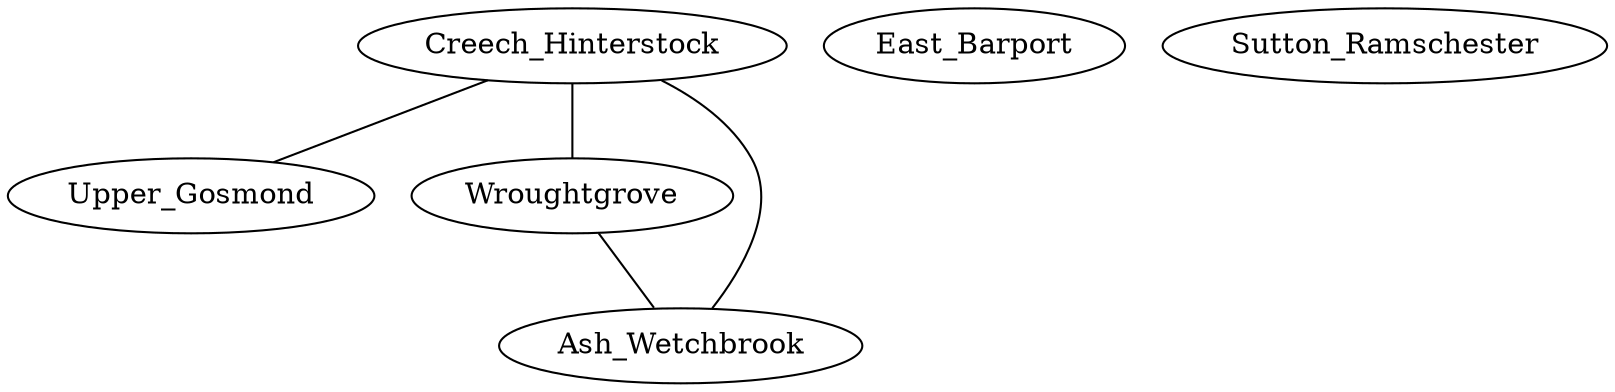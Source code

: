 graph Towns {
    Upper_Gosmond
    Creech_Hinterstock
    Ash_Wetchbrook
    East_Barport
    Sutton_Ramschester
    Wroughtgrove
    Creech_Hinterstock -- Wroughtgrove 
    Wroughtgrove -- Ash_Wetchbrook 
    Creech_Hinterstock -- Upper_Gosmond 
    Ash_Wetchbrook -- Creech_Hinterstock 
}

